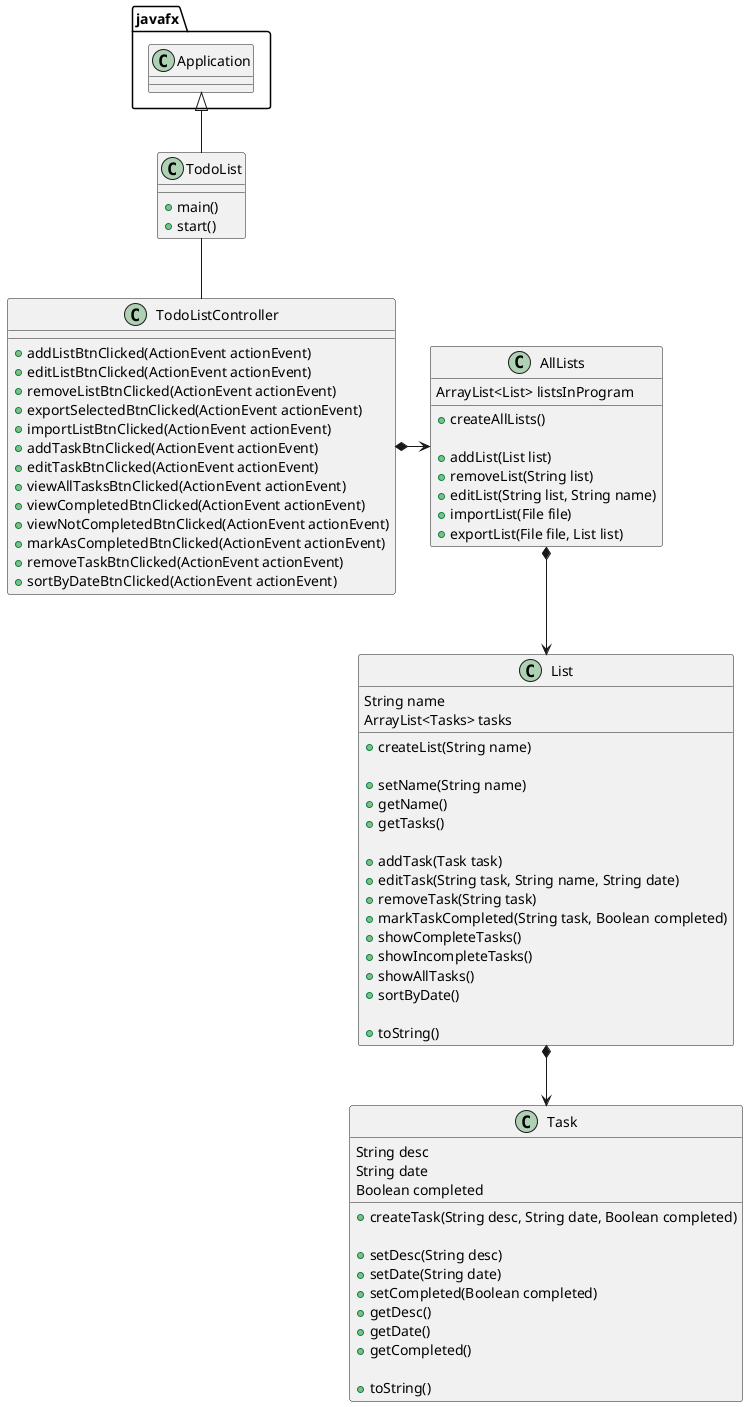 /*
 *  UCF COP3330 Summer 2021 Assignment 4 Solution
 *  Copyright 2021 Jose Valencia
 */

@startuml
'https://plantuml.com/class-diagram

class TodoList {

    + main()
    + start()

}

class TodoListController {

    + addListBtnClicked(ActionEvent actionEvent)
    + editListBtnClicked(ActionEvent actionEvent)
    + removeListBtnClicked(ActionEvent actionEvent)
    + exportSelectedBtnClicked(ActionEvent actionEvent)
    + importListBtnClicked(ActionEvent actionEvent)
    + addTaskBtnClicked(ActionEvent actionEvent)
    + editTaskBtnClicked(ActionEvent actionEvent)
    + viewAllTasksBtnClicked(ActionEvent actionEvent)
    + viewCompletedBtnClicked(ActionEvent actionEvent)
    + viewNotCompletedBtnClicked(ActionEvent actionEvent)
    + markAsCompletedBtnClicked(ActionEvent actionEvent)
    + removeTaskBtnClicked(ActionEvent actionEvent)
    + sortByDateBtnClicked(ActionEvent actionEvent)

}

class AllLists {

    ArrayList<List> listsInProgram

    + createAllLists()

    + addList(List list)
    + removeList(String list)
    + editList(String list, String name)
    + importList(File file)
    + exportList(File file, List list)


}

class List {

    String name
    ArrayList<Tasks> tasks

    + createList(String name)

    + setName(String name)
    + getName()
    + getTasks()

    + addTask(Task task)
    + editTask(String task, String name, String date)
    + removeTask(String task)
    + markTaskCompleted(String task, Boolean completed)
    + showCompleteTasks()
    + showIncompleteTasks()
    + showAllTasks()
    + sortByDate()

    + toString()


}

class Task {

    String desc
    String date
    Boolean completed

    + createTask(String desc, String date, Boolean completed)

    + setDesc(String desc)
    + setDate(String date)
    + setCompleted(Boolean completed)
    + getDesc()
    + getDate()
    + getCompleted()

    + toString()


}

javafx.Application <|-- TodoList
TodoList -- TodoListController
TodoListController *-> AllLists
AllLists *--> List
List *--> Task


@enduml
